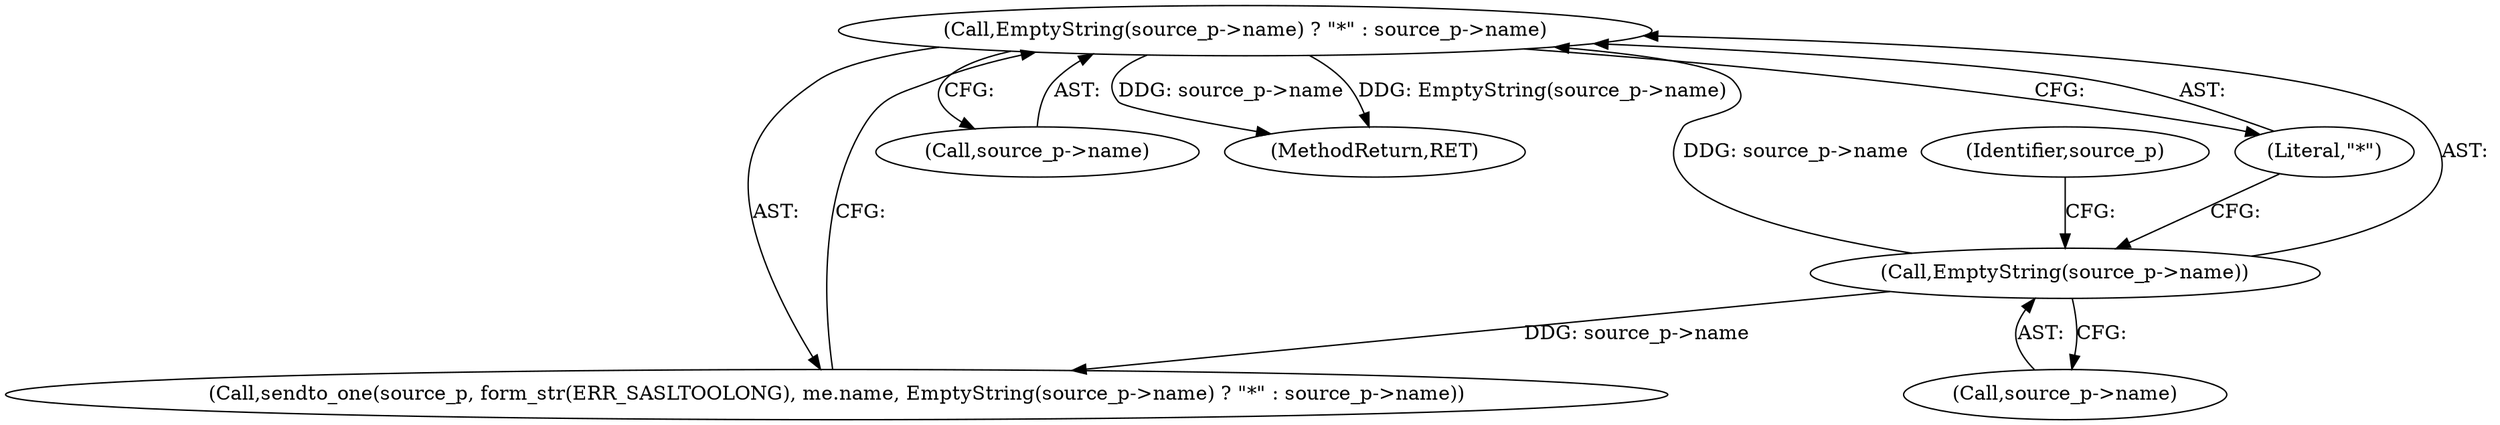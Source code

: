 digraph "0_charybdis_818a3fda944b26d4814132cee14cfda4ea4aa824@pointer" {
"1000229" [label="(Call,EmptyString(source_p->name) ? \"*\" : source_p->name)"];
"1000230" [label="(Call,EmptyString(source_p->name))"];
"1000229" [label="(Call,EmptyString(source_p->name) ? \"*\" : source_p->name)"];
"1000234" [label="(Literal,\"*\")"];
"1000222" [label="(Call,sendto_one(source_p, form_str(ERR_SASLTOOLONG), me.name, EmptyString(source_p->name) ? \"*\" : source_p->name))"];
"1000231" [label="(Call,source_p->name)"];
"1000235" [label="(Call,source_p->name)"];
"1000230" [label="(Call,EmptyString(source_p->name))"];
"1000396" [label="(MethodReturn,RET)"];
"1000236" [label="(Identifier,source_p)"];
"1000229" -> "1000222"  [label="AST: "];
"1000229" -> "1000234"  [label="CFG: "];
"1000229" -> "1000235"  [label="CFG: "];
"1000230" -> "1000229"  [label="AST: "];
"1000234" -> "1000229"  [label="AST: "];
"1000235" -> "1000229"  [label="AST: "];
"1000222" -> "1000229"  [label="CFG: "];
"1000229" -> "1000396"  [label="DDG: source_p->name"];
"1000229" -> "1000396"  [label="DDG: EmptyString(source_p->name)"];
"1000230" -> "1000229"  [label="DDG: source_p->name"];
"1000230" -> "1000231"  [label="CFG: "];
"1000231" -> "1000230"  [label="AST: "];
"1000234" -> "1000230"  [label="CFG: "];
"1000236" -> "1000230"  [label="CFG: "];
"1000230" -> "1000222"  [label="DDG: source_p->name"];
}
